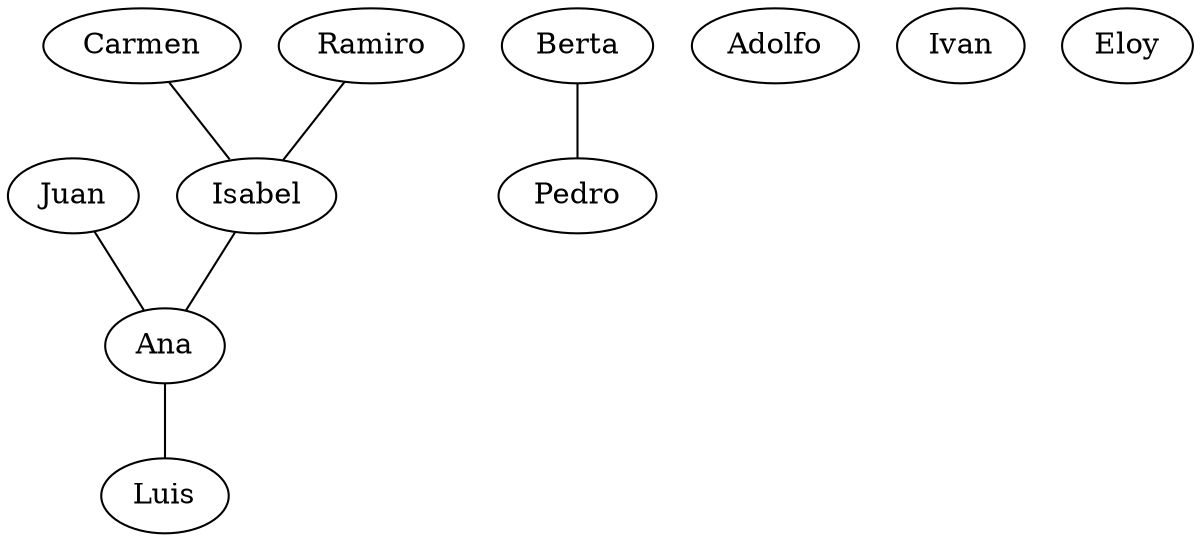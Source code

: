 strict graph G {
  1 [ label="Ana" ];
  2 [ label="Berta" ];
  3 [ label="Adolfo" ];
  4 [ label="Ivan" ];
  5 [ label="Carmen" ];
  6 [ label="Luis" ];
  7 [ label="Juan" ];
  8 [ label="Pedro" ];
  9 [ label="Ramiro" ];
  10 [ label="Eloy" ];
  11 [ label="Isabel" ];
  1 -- 6;
  2 -- 8;
  9 -- 11;
  5 -- 11;
  7 -- 1;
  11 -- 1;
}
